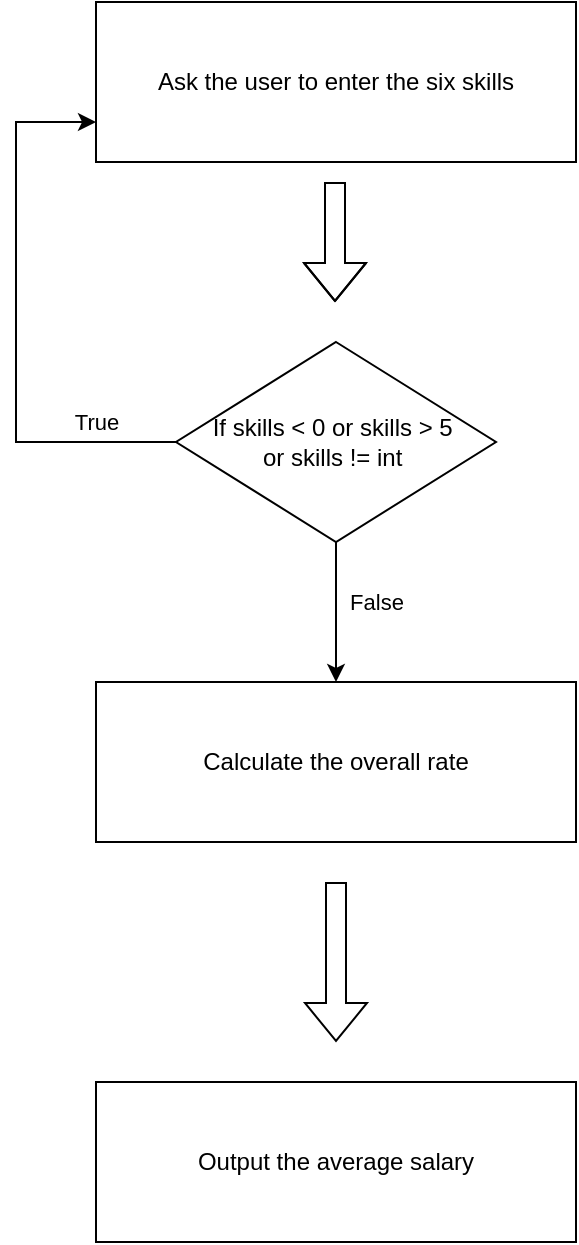 <mxfile version="22.0.6" type="device">
  <diagram id="prtHgNgQTEPvFCAcTncT" name="Page-1">
    <mxGraphModel dx="1434" dy="758" grid="1" gridSize="10" guides="1" tooltips="1" connect="1" arrows="1" fold="1" page="1" pageScale="1" pageWidth="827" pageHeight="1169" math="0" shadow="0">
      <root>
        <mxCell id="0" />
        <mxCell id="1" parent="0" />
        <mxCell id="M6yMQ8L_N27g-iimWe2N-2" value="Ask the user to enter the six skills" style="rounded=0;whiteSpace=wrap;html=1;" parent="1" vertex="1">
          <mxGeometry x="280" y="20" width="240" height="80" as="geometry" />
        </mxCell>
        <mxCell id="M6yMQ8L_N27g-iimWe2N-26" value="Calculate the overall rate" style="rounded=0;whiteSpace=wrap;html=1;" parent="1" vertex="1">
          <mxGeometry x="280" y="360" width="240" height="80" as="geometry" />
        </mxCell>
        <mxCell id="M6yMQ8L_N27g-iimWe2N-28" value="" style="shape=flexArrow;endArrow=classic;html=1;rounded=0;" parent="1" edge="1">
          <mxGeometry width="50" height="50" relative="1" as="geometry">
            <mxPoint x="399.5" y="110" as="sourcePoint" />
            <mxPoint x="399.5" y="170" as="targetPoint" />
            <Array as="points">
              <mxPoint x="399.5" y="140" />
            </Array>
          </mxGeometry>
        </mxCell>
        <mxCell id="M6yMQ8L_N27g-iimWe2N-29" value="Output the average salary" style="rounded=0;whiteSpace=wrap;html=1;" parent="1" vertex="1">
          <mxGeometry x="280" y="560" width="240" height="80" as="geometry" />
        </mxCell>
        <mxCell id="R8iFi2eDkRGEHPGyl--G-2" value="If skills &amp;lt; 0 or skills &amp;gt; 5&amp;nbsp;&lt;br&gt;or skills != int&amp;nbsp;" style="rhombus;whiteSpace=wrap;html=1;" vertex="1" parent="1">
          <mxGeometry x="320" y="190" width="160" height="100" as="geometry" />
        </mxCell>
        <mxCell id="R8iFi2eDkRGEHPGyl--G-7" value="True" style="endArrow=classic;html=1;rounded=0;exitX=0;exitY=0.5;exitDx=0;exitDy=0;entryX=0;entryY=0.75;entryDx=0;entryDy=0;" edge="1" parent="1" source="R8iFi2eDkRGEHPGyl--G-2" target="M6yMQ8L_N27g-iimWe2N-2">
          <mxGeometry x="-0.714" y="-10" width="50" height="50" relative="1" as="geometry">
            <mxPoint x="190" y="210" as="sourcePoint" />
            <mxPoint x="240" y="160" as="targetPoint" />
            <Array as="points">
              <mxPoint x="280" y="240" />
              <mxPoint x="240" y="240" />
              <mxPoint x="240" y="160" />
              <mxPoint x="240" y="120" />
              <mxPoint x="240" y="80" />
            </Array>
            <mxPoint as="offset" />
          </mxGeometry>
        </mxCell>
        <mxCell id="R8iFi2eDkRGEHPGyl--G-9" value="False" style="endArrow=classic;html=1;rounded=0;exitX=0.5;exitY=1;exitDx=0;exitDy=0;entryX=0.5;entryY=0;entryDx=0;entryDy=0;" edge="1" parent="1" source="R8iFi2eDkRGEHPGyl--G-2" target="M6yMQ8L_N27g-iimWe2N-26">
          <mxGeometry x="-0.143" y="20" width="50" height="50" relative="1" as="geometry">
            <mxPoint x="470" y="340" as="sourcePoint" />
            <mxPoint x="520" y="290" as="targetPoint" />
            <mxPoint as="offset" />
          </mxGeometry>
        </mxCell>
        <mxCell id="R8iFi2eDkRGEHPGyl--G-10" value="" style="shape=flexArrow;endArrow=classic;html=1;rounded=0;" edge="1" parent="1">
          <mxGeometry width="50" height="50" relative="1" as="geometry">
            <mxPoint x="400" y="460" as="sourcePoint" />
            <mxPoint x="400" y="540" as="targetPoint" />
          </mxGeometry>
        </mxCell>
      </root>
    </mxGraphModel>
  </diagram>
</mxfile>
